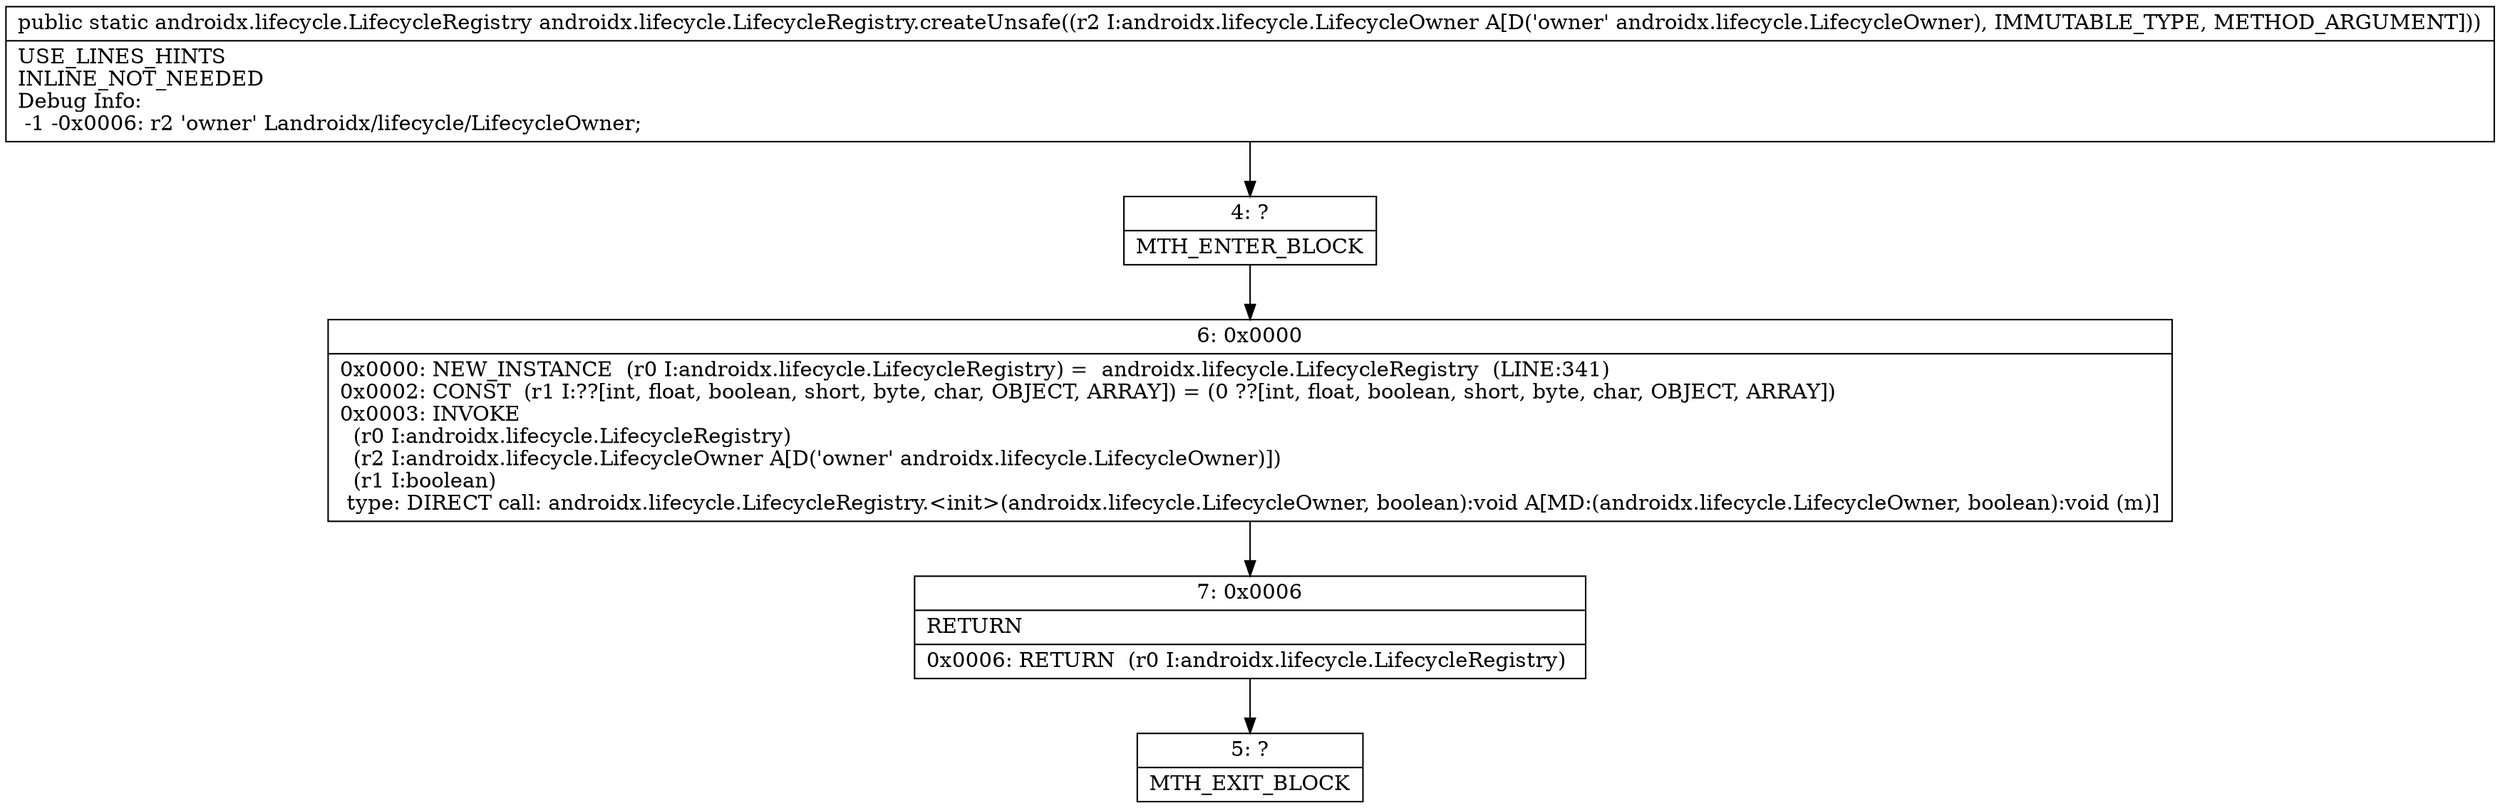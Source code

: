 digraph "CFG forandroidx.lifecycle.LifecycleRegistry.createUnsafe(Landroidx\/lifecycle\/LifecycleOwner;)Landroidx\/lifecycle\/LifecycleRegistry;" {
Node_4 [shape=record,label="{4\:\ ?|MTH_ENTER_BLOCK\l}"];
Node_6 [shape=record,label="{6\:\ 0x0000|0x0000: NEW_INSTANCE  (r0 I:androidx.lifecycle.LifecycleRegistry) =  androidx.lifecycle.LifecycleRegistry  (LINE:341)\l0x0002: CONST  (r1 I:??[int, float, boolean, short, byte, char, OBJECT, ARRAY]) = (0 ??[int, float, boolean, short, byte, char, OBJECT, ARRAY]) \l0x0003: INVOKE  \l  (r0 I:androidx.lifecycle.LifecycleRegistry)\l  (r2 I:androidx.lifecycle.LifecycleOwner A[D('owner' androidx.lifecycle.LifecycleOwner)])\l  (r1 I:boolean)\l type: DIRECT call: androidx.lifecycle.LifecycleRegistry.\<init\>(androidx.lifecycle.LifecycleOwner, boolean):void A[MD:(androidx.lifecycle.LifecycleOwner, boolean):void (m)]\l}"];
Node_7 [shape=record,label="{7\:\ 0x0006|RETURN\l|0x0006: RETURN  (r0 I:androidx.lifecycle.LifecycleRegistry) \l}"];
Node_5 [shape=record,label="{5\:\ ?|MTH_EXIT_BLOCK\l}"];
MethodNode[shape=record,label="{public static androidx.lifecycle.LifecycleRegistry androidx.lifecycle.LifecycleRegistry.createUnsafe((r2 I:androidx.lifecycle.LifecycleOwner A[D('owner' androidx.lifecycle.LifecycleOwner), IMMUTABLE_TYPE, METHOD_ARGUMENT]))  | USE_LINES_HINTS\lINLINE_NOT_NEEDED\lDebug Info:\l  \-1 \-0x0006: r2 'owner' Landroidx\/lifecycle\/LifecycleOwner;\l}"];
MethodNode -> Node_4;Node_4 -> Node_6;
Node_6 -> Node_7;
Node_7 -> Node_5;
}

